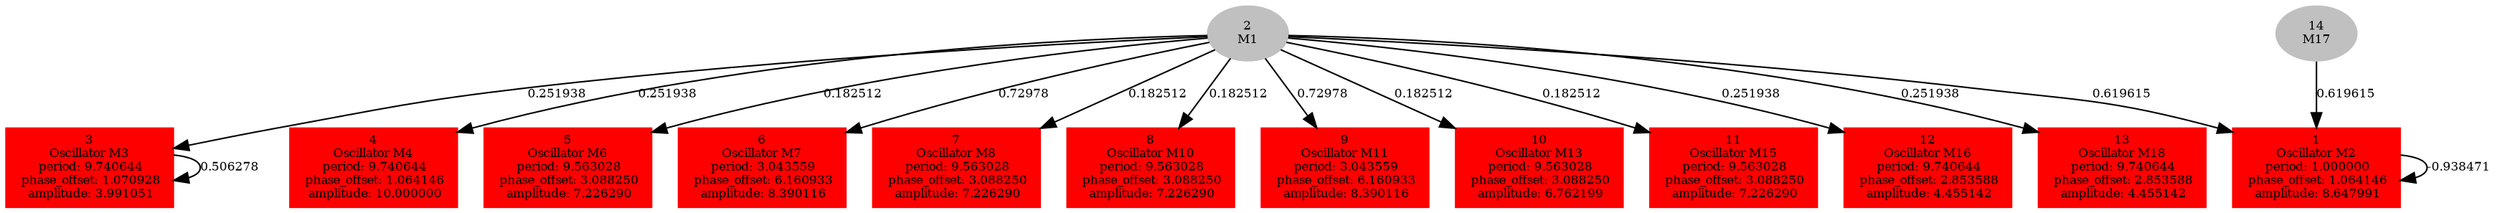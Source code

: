  digraph g{ forcelabels=true;
1 [label=<1<BR />Oscillator M2<BR /> period: 1.000000<BR /> phase_offset: 1.064146<BR /> amplitude: 8.647991>, shape=box,color=red,style=filled,fontsize=8];2[label=<2<BR/>M1>,color="grey",style=filled,fontsize=8];
3 [label=<3<BR />Oscillator M3<BR /> period: 9.740644<BR /> phase_offset: 1.070928<BR /> amplitude: 3.991051>, shape=box,color=red,style=filled,fontsize=8];4 [label=<4<BR />Oscillator M4<BR /> period: 9.740644<BR /> phase_offset: 1.064146<BR /> amplitude: 10.000000>, shape=box,color=red,style=filled,fontsize=8];5 [label=<5<BR />Oscillator M6<BR /> period: 9.563028<BR /> phase_offset: 3.088250<BR /> amplitude: 7.226290>, shape=box,color=red,style=filled,fontsize=8];6 [label=<6<BR />Oscillator M7<BR /> period: 3.043559<BR /> phase_offset: 6.160933<BR /> amplitude: 8.390116>, shape=box,color=red,style=filled,fontsize=8];7 [label=<7<BR />Oscillator M8<BR /> period: 9.563028<BR /> phase_offset: 3.088250<BR /> amplitude: 7.226290>, shape=box,color=red,style=filled,fontsize=8];8 [label=<8<BR />Oscillator M10<BR /> period: 9.563028<BR /> phase_offset: 3.088250<BR /> amplitude: 7.226290>, shape=box,color=red,style=filled,fontsize=8];9 [label=<9<BR />Oscillator M11<BR /> period: 3.043559<BR /> phase_offset: 6.160933<BR /> amplitude: 8.390116>, shape=box,color=red,style=filled,fontsize=8];10 [label=<10<BR />Oscillator M13<BR /> period: 9.563028<BR /> phase_offset: 3.088250<BR /> amplitude: 6.762199>, shape=box,color=red,style=filled,fontsize=8];11 [label=<11<BR />Oscillator M15<BR /> period: 9.563028<BR /> phase_offset: 3.088250<BR /> amplitude: 7.226290>, shape=box,color=red,style=filled,fontsize=8];12 [label=<12<BR />Oscillator M16<BR /> period: 9.740644<BR /> phase_offset: 2.853588<BR /> amplitude: 4.455142>, shape=box,color=red,style=filled,fontsize=8];13 [label=<13<BR />Oscillator M18<BR /> period: 9.740644<BR /> phase_offset: 2.853588<BR /> amplitude: 4.455142>, shape=box,color=red,style=filled,fontsize=8];14[label=<14<BR/>M17>,color="grey",style=filled,fontsize=8];
1 -> 1[label="-0.938471 ",fontsize="8"];
2 -> 1[label="0.619615 ",fontsize="8"];
2 -> 3[label="0.251938 ",fontsize="8"];
2 -> 4[label="0.251938 ",fontsize="8"];
2 -> 5[label="0.182512 ",fontsize="8"];
2 -> 6[label="0.72978 ",fontsize="8"];
2 -> 7[label="0.182512 ",fontsize="8"];
2 -> 8[label="0.182512 ",fontsize="8"];
2 -> 9[label="0.72978 ",fontsize="8"];
2 -> 10[label="0.182512 ",fontsize="8"];
2 -> 11[label="0.182512 ",fontsize="8"];
2 -> 12[label="0.251938 ",fontsize="8"];
2 -> 13[label="0.251938 ",fontsize="8"];
3 -> 3[label="0.506278 ",fontsize="8"];
14 -> 1[label="0.619615 ",fontsize="8"];
 }
